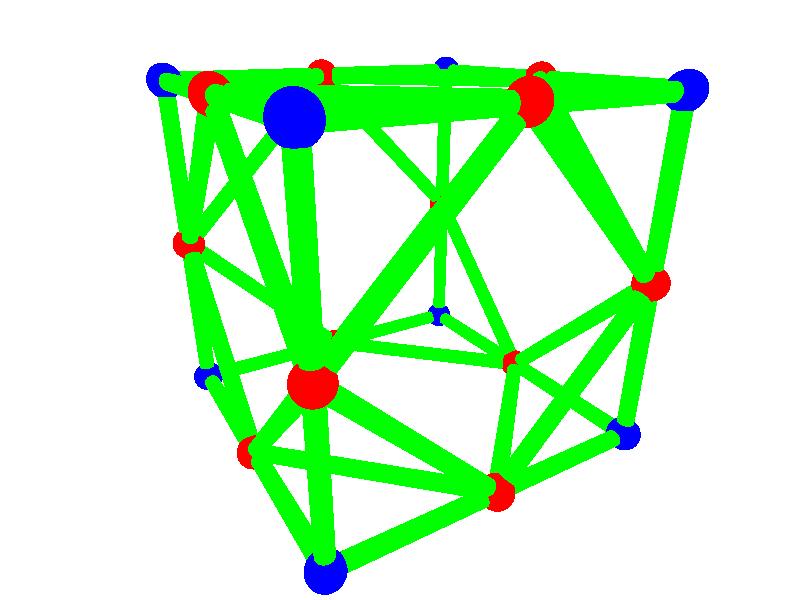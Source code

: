 /*
This programe makes a cuboctahedron inside a cube.
*/

//used libraries
#include	"colors.inc"		
#include	"textures.inc"	
#include	"shapes.inc"

//set camera and background
camera{
location <2.9,1.25,-1.75>   
look_at <0,-0.25,0>}

light_source {
<1000,0, 0>
color	White}
  
light_source {
<0,1000, -1000>
color	White} 

// Set a color of the background (sky)
background { color rgb< 1, 1, 1> }  


//lenght of the bonds 
//cube vertices
#declare acube=2;                //cube edges length            
#declare Dmax=acube+0.1;
      

#declare Pos= array[8];         // cube positions
#declare PosCuboc= array [12]; // cuboctahedron vertices

// Cube positions
// first and second verticess are related by an inversion center
#declare Pos[0]= <acube/2,    acube/2,  acube/2>;  
#declare Pos[1]= <-acube/2,  -acube/2, -acube/2>;
#declare Pos[2]= <-acube/2,   acube/2,  acube/2>;
#declare Pos[3]= <acube/2,   -acube/2,  acube/2>;
#declare Pos[4]= <acube/2,    acube/2,  -acube/2>;
#declare Pos[5]= <-acube/2,  -acube/2,  acube/2>;
#declare Pos[6]= <-acube/2,   acube/2,  -acube/2>;
#declare Pos[7]= <acube/2,   -acube/2,  -acube/2>;


//generate the cube                                        
#declare i=0;
#while (i<8)
 sphere {Pos[i], 0.1 pigment{color Blue} finish{phong 1}} 
 #declare i=i+1;
#end             


//cube's arists and their middle points   
#declare h=0; 
#declare i=0;              
#while(i<7) 
    #declare j=i+1;
    #while(j<8)  
        #declare dist=VDist(Pos[i],Pos[j]); 
        #declare VecUnion=Pos[j]-Pos[i];
        #if(dist<Dmax)
            #declare k=1;
            #while (k<2)
                //middle point in cube's arist (cuboctaedron vertices)
                #declare PosCuboc[h] = Pos[i]+VecUnion*k/2;   
                sphere{PosCuboc[h], 0.1 texture{pigment {color Red}} finish{phong 1}}                       
                #declare h=h+1;
                #declare k=k+1;
            #end
            cylinder{Pos[i],Pos[j],0.05 texture {pigment {color Green}} finish{phong 1}} //Cube arists 
        #end
        #declare j=j+1;
    #end 
    #declare i=i+1;
#end


//cuboctaedron's arists using cylinders
#declare i=0;        
#while(i<11)
    #declare j=i+1; 
    #while(j<12)
        #declare distan=VDist(PosCuboc[i],PosCuboc[j]); 
        #if(distan<acube*sqrt(2)/2+.1)
            cylinder{PosCuboc[i],PosCuboc[j], 0.05 texture {pigment {color Green}} finish{phong 1}}         
        #end  
        #declare j=j+1;     
    #end  
    #declare i=i+1;   
#end        
                    
                    